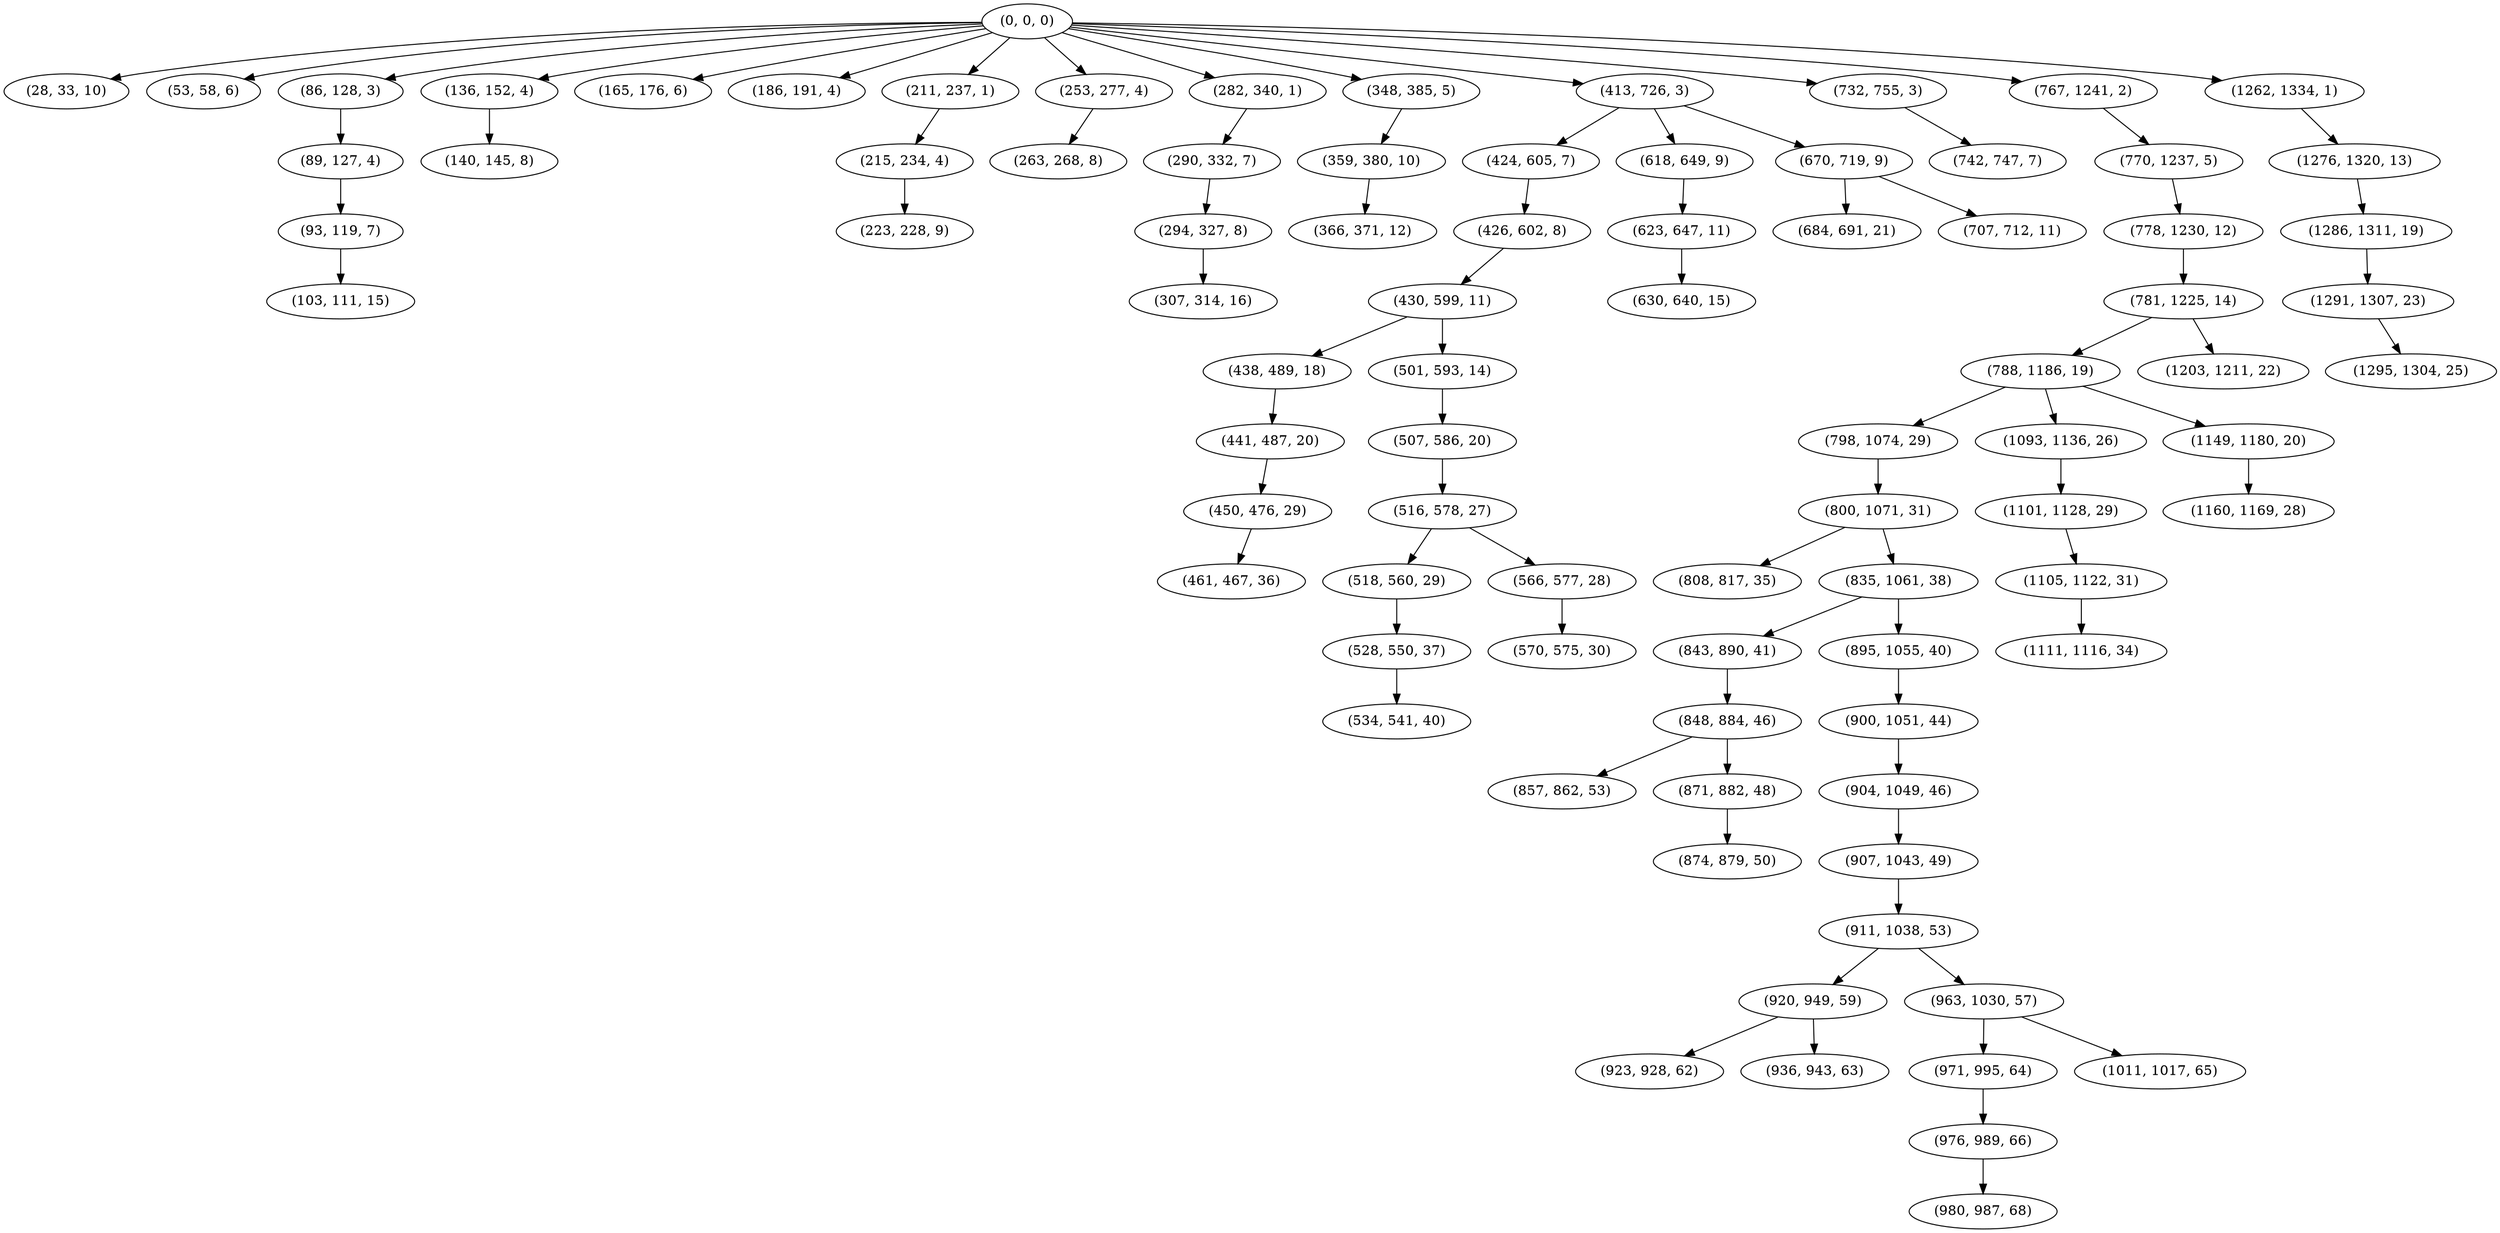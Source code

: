 digraph tree {
    "(0, 0, 0)";
    "(28, 33, 10)";
    "(53, 58, 6)";
    "(86, 128, 3)";
    "(89, 127, 4)";
    "(93, 119, 7)";
    "(103, 111, 15)";
    "(136, 152, 4)";
    "(140, 145, 8)";
    "(165, 176, 6)";
    "(186, 191, 4)";
    "(211, 237, 1)";
    "(215, 234, 4)";
    "(223, 228, 9)";
    "(253, 277, 4)";
    "(263, 268, 8)";
    "(282, 340, 1)";
    "(290, 332, 7)";
    "(294, 327, 8)";
    "(307, 314, 16)";
    "(348, 385, 5)";
    "(359, 380, 10)";
    "(366, 371, 12)";
    "(413, 726, 3)";
    "(424, 605, 7)";
    "(426, 602, 8)";
    "(430, 599, 11)";
    "(438, 489, 18)";
    "(441, 487, 20)";
    "(450, 476, 29)";
    "(461, 467, 36)";
    "(501, 593, 14)";
    "(507, 586, 20)";
    "(516, 578, 27)";
    "(518, 560, 29)";
    "(528, 550, 37)";
    "(534, 541, 40)";
    "(566, 577, 28)";
    "(570, 575, 30)";
    "(618, 649, 9)";
    "(623, 647, 11)";
    "(630, 640, 15)";
    "(670, 719, 9)";
    "(684, 691, 21)";
    "(707, 712, 11)";
    "(732, 755, 3)";
    "(742, 747, 7)";
    "(767, 1241, 2)";
    "(770, 1237, 5)";
    "(778, 1230, 12)";
    "(781, 1225, 14)";
    "(788, 1186, 19)";
    "(798, 1074, 29)";
    "(800, 1071, 31)";
    "(808, 817, 35)";
    "(835, 1061, 38)";
    "(843, 890, 41)";
    "(848, 884, 46)";
    "(857, 862, 53)";
    "(871, 882, 48)";
    "(874, 879, 50)";
    "(895, 1055, 40)";
    "(900, 1051, 44)";
    "(904, 1049, 46)";
    "(907, 1043, 49)";
    "(911, 1038, 53)";
    "(920, 949, 59)";
    "(923, 928, 62)";
    "(936, 943, 63)";
    "(963, 1030, 57)";
    "(971, 995, 64)";
    "(976, 989, 66)";
    "(980, 987, 68)";
    "(1011, 1017, 65)";
    "(1093, 1136, 26)";
    "(1101, 1128, 29)";
    "(1105, 1122, 31)";
    "(1111, 1116, 34)";
    "(1149, 1180, 20)";
    "(1160, 1169, 28)";
    "(1203, 1211, 22)";
    "(1262, 1334, 1)";
    "(1276, 1320, 13)";
    "(1286, 1311, 19)";
    "(1291, 1307, 23)";
    "(1295, 1304, 25)";
    "(0, 0, 0)" -> "(28, 33, 10)";
    "(0, 0, 0)" -> "(53, 58, 6)";
    "(0, 0, 0)" -> "(86, 128, 3)";
    "(0, 0, 0)" -> "(136, 152, 4)";
    "(0, 0, 0)" -> "(165, 176, 6)";
    "(0, 0, 0)" -> "(186, 191, 4)";
    "(0, 0, 0)" -> "(211, 237, 1)";
    "(0, 0, 0)" -> "(253, 277, 4)";
    "(0, 0, 0)" -> "(282, 340, 1)";
    "(0, 0, 0)" -> "(348, 385, 5)";
    "(0, 0, 0)" -> "(413, 726, 3)";
    "(0, 0, 0)" -> "(732, 755, 3)";
    "(0, 0, 0)" -> "(767, 1241, 2)";
    "(0, 0, 0)" -> "(1262, 1334, 1)";
    "(86, 128, 3)" -> "(89, 127, 4)";
    "(89, 127, 4)" -> "(93, 119, 7)";
    "(93, 119, 7)" -> "(103, 111, 15)";
    "(136, 152, 4)" -> "(140, 145, 8)";
    "(211, 237, 1)" -> "(215, 234, 4)";
    "(215, 234, 4)" -> "(223, 228, 9)";
    "(253, 277, 4)" -> "(263, 268, 8)";
    "(282, 340, 1)" -> "(290, 332, 7)";
    "(290, 332, 7)" -> "(294, 327, 8)";
    "(294, 327, 8)" -> "(307, 314, 16)";
    "(348, 385, 5)" -> "(359, 380, 10)";
    "(359, 380, 10)" -> "(366, 371, 12)";
    "(413, 726, 3)" -> "(424, 605, 7)";
    "(413, 726, 3)" -> "(618, 649, 9)";
    "(413, 726, 3)" -> "(670, 719, 9)";
    "(424, 605, 7)" -> "(426, 602, 8)";
    "(426, 602, 8)" -> "(430, 599, 11)";
    "(430, 599, 11)" -> "(438, 489, 18)";
    "(430, 599, 11)" -> "(501, 593, 14)";
    "(438, 489, 18)" -> "(441, 487, 20)";
    "(441, 487, 20)" -> "(450, 476, 29)";
    "(450, 476, 29)" -> "(461, 467, 36)";
    "(501, 593, 14)" -> "(507, 586, 20)";
    "(507, 586, 20)" -> "(516, 578, 27)";
    "(516, 578, 27)" -> "(518, 560, 29)";
    "(516, 578, 27)" -> "(566, 577, 28)";
    "(518, 560, 29)" -> "(528, 550, 37)";
    "(528, 550, 37)" -> "(534, 541, 40)";
    "(566, 577, 28)" -> "(570, 575, 30)";
    "(618, 649, 9)" -> "(623, 647, 11)";
    "(623, 647, 11)" -> "(630, 640, 15)";
    "(670, 719, 9)" -> "(684, 691, 21)";
    "(670, 719, 9)" -> "(707, 712, 11)";
    "(732, 755, 3)" -> "(742, 747, 7)";
    "(767, 1241, 2)" -> "(770, 1237, 5)";
    "(770, 1237, 5)" -> "(778, 1230, 12)";
    "(778, 1230, 12)" -> "(781, 1225, 14)";
    "(781, 1225, 14)" -> "(788, 1186, 19)";
    "(781, 1225, 14)" -> "(1203, 1211, 22)";
    "(788, 1186, 19)" -> "(798, 1074, 29)";
    "(788, 1186, 19)" -> "(1093, 1136, 26)";
    "(788, 1186, 19)" -> "(1149, 1180, 20)";
    "(798, 1074, 29)" -> "(800, 1071, 31)";
    "(800, 1071, 31)" -> "(808, 817, 35)";
    "(800, 1071, 31)" -> "(835, 1061, 38)";
    "(835, 1061, 38)" -> "(843, 890, 41)";
    "(835, 1061, 38)" -> "(895, 1055, 40)";
    "(843, 890, 41)" -> "(848, 884, 46)";
    "(848, 884, 46)" -> "(857, 862, 53)";
    "(848, 884, 46)" -> "(871, 882, 48)";
    "(871, 882, 48)" -> "(874, 879, 50)";
    "(895, 1055, 40)" -> "(900, 1051, 44)";
    "(900, 1051, 44)" -> "(904, 1049, 46)";
    "(904, 1049, 46)" -> "(907, 1043, 49)";
    "(907, 1043, 49)" -> "(911, 1038, 53)";
    "(911, 1038, 53)" -> "(920, 949, 59)";
    "(911, 1038, 53)" -> "(963, 1030, 57)";
    "(920, 949, 59)" -> "(923, 928, 62)";
    "(920, 949, 59)" -> "(936, 943, 63)";
    "(963, 1030, 57)" -> "(971, 995, 64)";
    "(963, 1030, 57)" -> "(1011, 1017, 65)";
    "(971, 995, 64)" -> "(976, 989, 66)";
    "(976, 989, 66)" -> "(980, 987, 68)";
    "(1093, 1136, 26)" -> "(1101, 1128, 29)";
    "(1101, 1128, 29)" -> "(1105, 1122, 31)";
    "(1105, 1122, 31)" -> "(1111, 1116, 34)";
    "(1149, 1180, 20)" -> "(1160, 1169, 28)";
    "(1262, 1334, 1)" -> "(1276, 1320, 13)";
    "(1276, 1320, 13)" -> "(1286, 1311, 19)";
    "(1286, 1311, 19)" -> "(1291, 1307, 23)";
    "(1291, 1307, 23)" -> "(1295, 1304, 25)";
}
